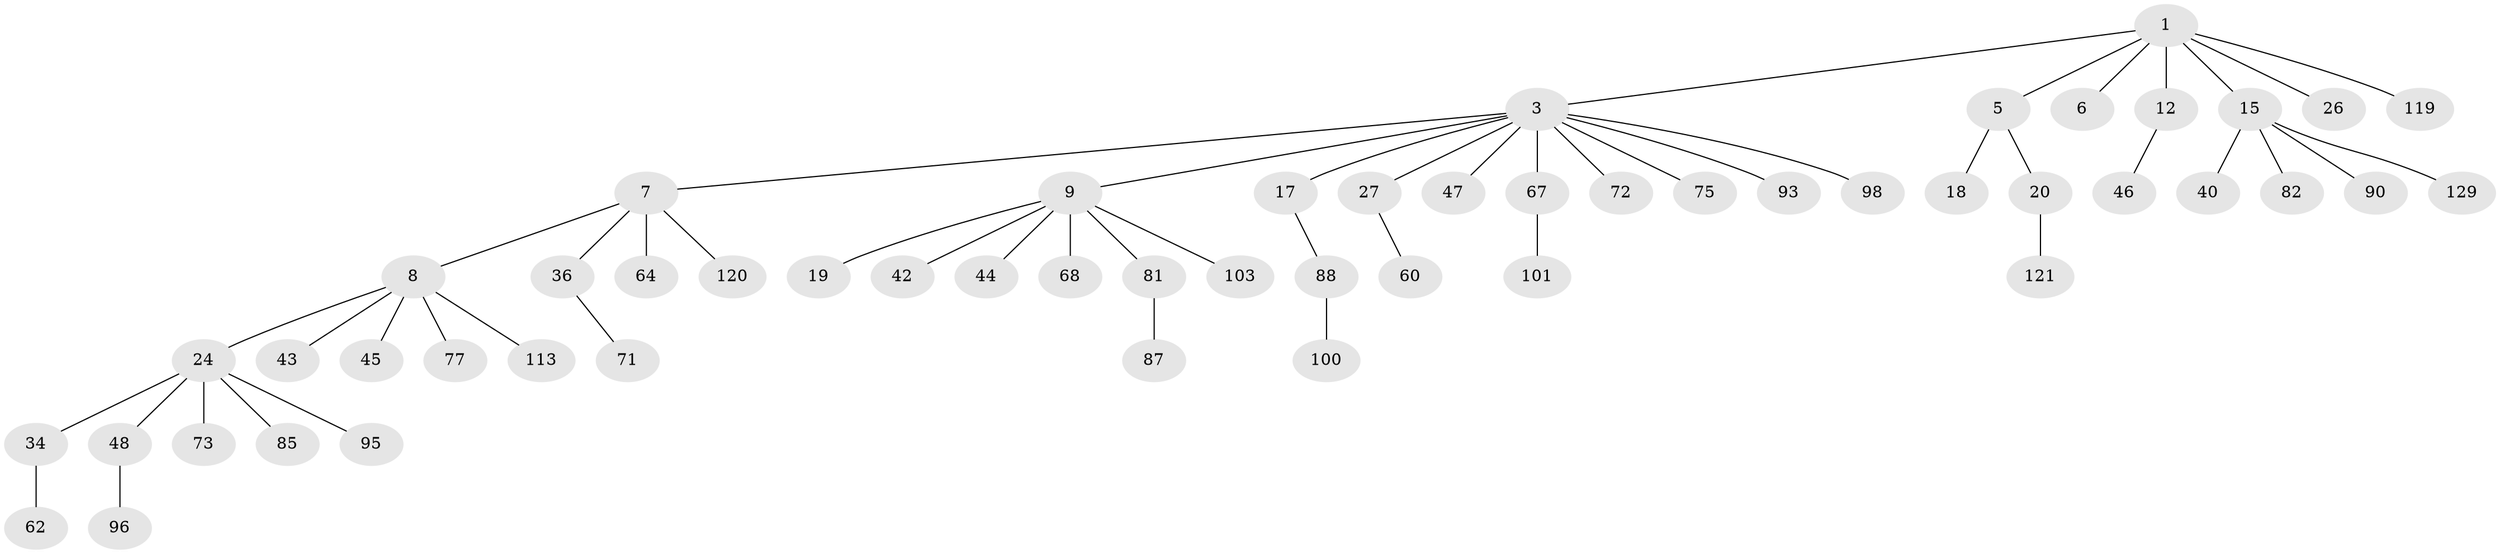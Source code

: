 // original degree distribution, {4: 0.05925925925925926, 6: 0.02962962962962963, 1: 0.45925925925925926, 3: 0.07407407407407407, 5: 0.044444444444444446, 2: 0.3333333333333333}
// Generated by graph-tools (version 1.1) at 2025/19/03/04/25 18:19:10]
// undirected, 54 vertices, 53 edges
graph export_dot {
graph [start="1"]
  node [color=gray90,style=filled];
  1 [super="+2+4"];
  3 [super="+10+59"];
  5;
  6 [super="+66+52+56+21"];
  7;
  8 [super="+13+39+22+11+25"];
  9 [super="+16+28+23"];
  12 [super="+65"];
  15 [super="+35"];
  17;
  18 [super="+135+78"];
  19;
  20;
  24 [super="+51"];
  26;
  27 [super="+30+41"];
  34 [super="+57+50+53"];
  36 [super="+132+49"];
  40;
  42;
  43;
  44;
  45 [super="+94"];
  46 [super="+91"];
  47 [super="+105"];
  48 [super="+69+107+79+58"];
  60 [super="+115"];
  62;
  64 [super="+84"];
  67;
  68;
  71;
  72;
  73;
  75;
  77;
  81;
  82;
  85 [super="+86"];
  87 [super="+109"];
  88;
  90 [super="+131+102"];
  93 [super="+130"];
  95;
  96;
  98 [super="+118"];
  100;
  101 [super="+125"];
  103;
  113;
  119;
  120;
  121 [super="+133"];
  129;
  1 -- 6;
  1 -- 12;
  1 -- 3;
  1 -- 5;
  1 -- 119;
  1 -- 26;
  1 -- 15;
  3 -- 7;
  3 -- 9;
  3 -- 67;
  3 -- 17;
  3 -- 72;
  3 -- 27;
  3 -- 75;
  3 -- 93;
  3 -- 47;
  3 -- 98;
  5 -- 18;
  5 -- 20;
  7 -- 8;
  7 -- 36;
  7 -- 64;
  7 -- 120;
  8 -- 113;
  8 -- 43;
  8 -- 45;
  8 -- 77;
  8 -- 24;
  9 -- 81;
  9 -- 19;
  9 -- 103;
  9 -- 44;
  9 -- 42;
  9 -- 68;
  12 -- 46;
  15 -- 129;
  15 -- 82;
  15 -- 40;
  15 -- 90;
  17 -- 88;
  20 -- 121;
  24 -- 34;
  24 -- 48;
  24 -- 85;
  24 -- 95;
  24 -- 73;
  27 -- 60;
  34 -- 62;
  36 -- 71;
  48 -- 96;
  67 -- 101;
  81 -- 87;
  88 -- 100;
}
